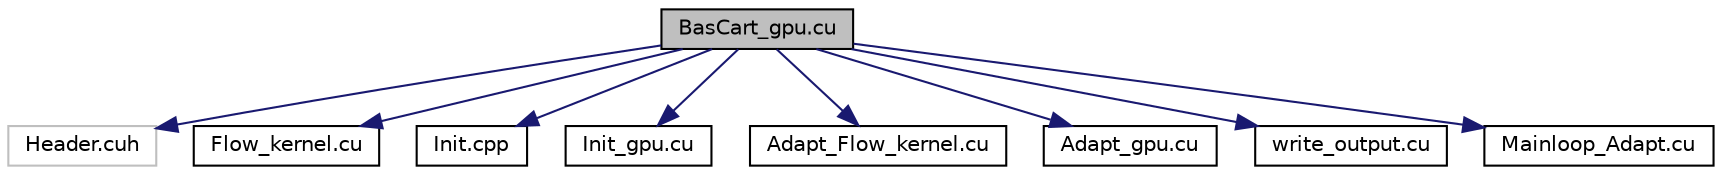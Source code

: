 digraph "BasCart_gpu.cu"
{
 // LATEX_PDF_SIZE
  bgcolor="transparent";
  edge [fontname="Helvetica",fontsize="10",labelfontname="Helvetica",labelfontsize="10"];
  node [fontname="Helvetica",fontsize="10",shape=record];
  Node1 [label="BasCart_gpu.cu",height=0.2,width=0.4,color="black", fillcolor="grey75", style="filled", fontcolor="black",tooltip=" "];
  Node1 -> Node2 [color="midnightblue",fontsize="10",style="solid",fontname="Helvetica"];
  Node2 [label="Header.cuh",height=0.2,width=0.4,color="grey75",tooltip=" "];
  Node1 -> Node3 [color="midnightblue",fontsize="10",style="solid",fontname="Helvetica"];
  Node3 [label="Flow_kernel.cu",height=0.2,width=0.4,color="black",URL="$Flow__kernel_8cu.html",tooltip=" "];
  Node1 -> Node4 [color="midnightblue",fontsize="10",style="solid",fontname="Helvetica"];
  Node4 [label="Init.cpp",height=0.2,width=0.4,color="black",URL="$Init_8cpp.html",tooltip=" "];
  Node1 -> Node5 [color="midnightblue",fontsize="10",style="solid",fontname="Helvetica"];
  Node5 [label="Init_gpu.cu",height=0.2,width=0.4,color="black",URL="$Init__gpu_8cu.html",tooltip=" "];
  Node1 -> Node6 [color="midnightblue",fontsize="10",style="solid",fontname="Helvetica"];
  Node6 [label="Adapt_Flow_kernel.cu",height=0.2,width=0.4,color="black",URL="$Adapt__Flow__kernel_8cu.html",tooltip=" "];
  Node1 -> Node7 [color="midnightblue",fontsize="10",style="solid",fontname="Helvetica"];
  Node7 [label="Adapt_gpu.cu",height=0.2,width=0.4,color="black",URL="$Adapt__gpu_8cu.html",tooltip=" "];
  Node1 -> Node8 [color="midnightblue",fontsize="10",style="solid",fontname="Helvetica"];
  Node8 [label="write_output.cu",height=0.2,width=0.4,color="black",URL="$write__output_8cu.html",tooltip=" "];
  Node1 -> Node9 [color="midnightblue",fontsize="10",style="solid",fontname="Helvetica"];
  Node9 [label="Mainloop_Adapt.cu",height=0.2,width=0.4,color="black",URL="$Mainloop__Adapt_8cu.html",tooltip=" "];
}
